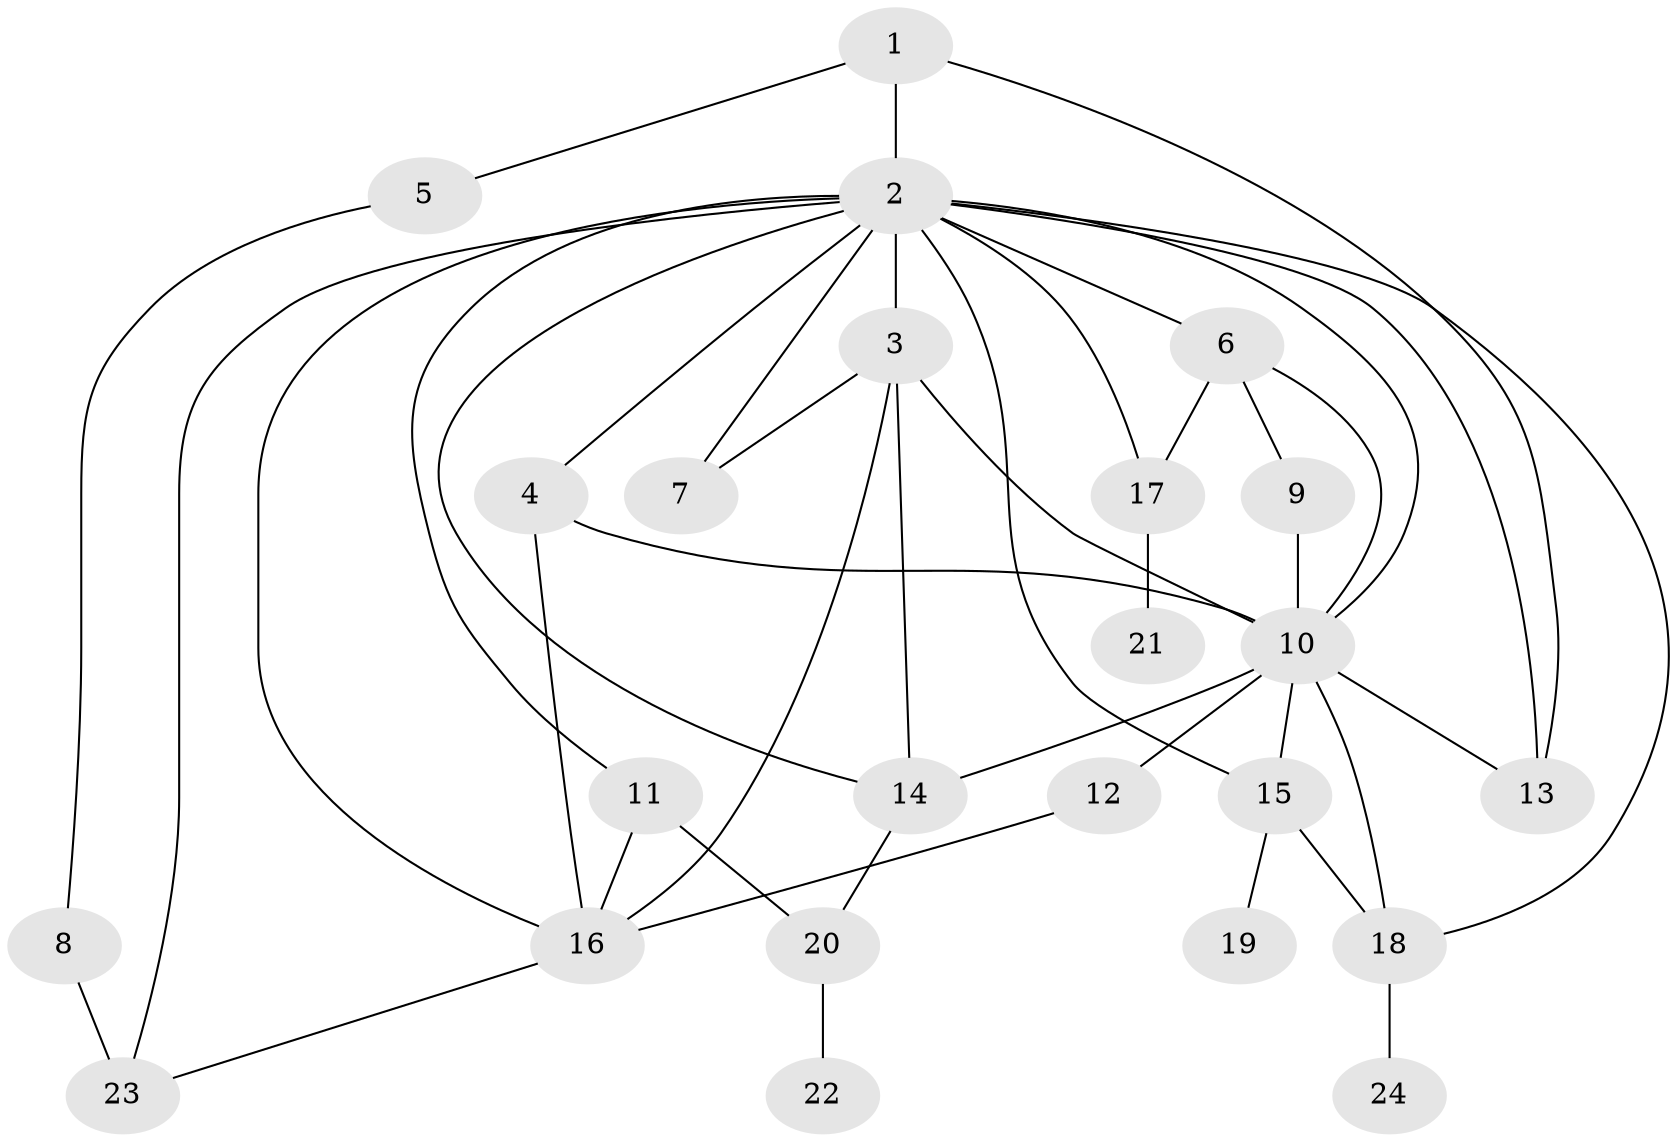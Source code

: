 // original degree distribution, {5: 0.05333333333333334, 4: 0.12, 7: 0.02666666666666667, 3: 0.29333333333333333, 8: 0.02666666666666667, 2: 0.28, 6: 0.013333333333333334, 1: 0.18666666666666668}
// Generated by graph-tools (version 1.1) at 2025/48/03/04/25 22:48:36]
// undirected, 24 vertices, 43 edges
graph export_dot {
  node [color=gray90,style=filled];
  1;
  2;
  3;
  4;
  5;
  6;
  7;
  8;
  9;
  10;
  11;
  12;
  13;
  14;
  15;
  16;
  17;
  18;
  19;
  20;
  21;
  22;
  23;
  24;
  1 -- 2 [weight=3.0];
  1 -- 5 [weight=1.0];
  1 -- 13 [weight=1.0];
  2 -- 3 [weight=3.0];
  2 -- 4 [weight=1.0];
  2 -- 6 [weight=1.0];
  2 -- 7 [weight=1.0];
  2 -- 10 [weight=1.0];
  2 -- 11 [weight=1.0];
  2 -- 13 [weight=1.0];
  2 -- 14 [weight=1.0];
  2 -- 15 [weight=1.0];
  2 -- 16 [weight=1.0];
  2 -- 17 [weight=3.0];
  2 -- 18 [weight=1.0];
  2 -- 23 [weight=1.0];
  3 -- 7 [weight=1.0];
  3 -- 10 [weight=1.0];
  3 -- 14 [weight=1.0];
  3 -- 16 [weight=1.0];
  4 -- 10 [weight=1.0];
  4 -- 16 [weight=1.0];
  5 -- 8 [weight=1.0];
  6 -- 9 [weight=1.0];
  6 -- 10 [weight=1.0];
  6 -- 17 [weight=3.0];
  8 -- 23 [weight=2.0];
  9 -- 10 [weight=1.0];
  10 -- 12 [weight=1.0];
  10 -- 13 [weight=2.0];
  10 -- 14 [weight=1.0];
  10 -- 15 [weight=1.0];
  10 -- 18 [weight=1.0];
  11 -- 16 [weight=1.0];
  11 -- 20 [weight=1.0];
  12 -- 16 [weight=1.0];
  14 -- 20 [weight=1.0];
  15 -- 18 [weight=2.0];
  15 -- 19 [weight=1.0];
  16 -- 23 [weight=1.0];
  17 -- 21 [weight=1.0];
  18 -- 24 [weight=1.0];
  20 -- 22 [weight=1.0];
}
